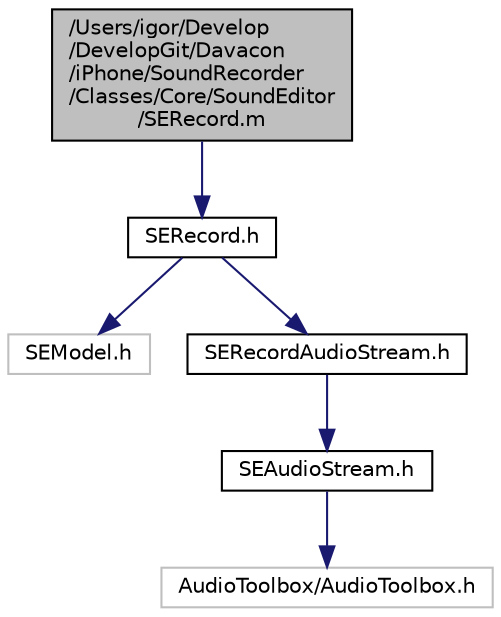 digraph "/Users/igor/Develop/DevelopGit/Davacon/iPhone/SoundRecorder/Classes/Core/SoundEditor/SERecord.m"
{
  edge [fontname="Helvetica",fontsize="10",labelfontname="Helvetica",labelfontsize="10"];
  node [fontname="Helvetica",fontsize="10",shape=record];
  Node1 [label="/Users/igor/Develop\l/DevelopGit/Davacon\l/iPhone/SoundRecorder\l/Classes/Core/SoundEditor\l/SERecord.m",height=0.2,width=0.4,color="black", fillcolor="grey75", style="filled" fontcolor="black"];
  Node1 -> Node2 [color="midnightblue",fontsize="10",style="solid"];
  Node2 [label="SERecord.h",height=0.2,width=0.4,color="black", fillcolor="white", style="filled",URL="$_s_e_record_8h.html"];
  Node2 -> Node3 [color="midnightblue",fontsize="10",style="solid"];
  Node3 [label="SEModel.h",height=0.2,width=0.4,color="grey75", fillcolor="white", style="filled"];
  Node2 -> Node4 [color="midnightblue",fontsize="10",style="solid"];
  Node4 [label="SERecordAudioStream.h",height=0.2,width=0.4,color="black", fillcolor="white", style="filled",URL="$_s_e_record_audio_stream_8h.html"];
  Node4 -> Node5 [color="midnightblue",fontsize="10",style="solid"];
  Node5 [label="SEAudioStream.h",height=0.2,width=0.4,color="black", fillcolor="white", style="filled",URL="$_s_e_audio_stream_8h.html"];
  Node5 -> Node6 [color="midnightblue",fontsize="10",style="solid"];
  Node6 [label="AudioToolbox/AudioToolbox.h",height=0.2,width=0.4,color="grey75", fillcolor="white", style="filled"];
}
